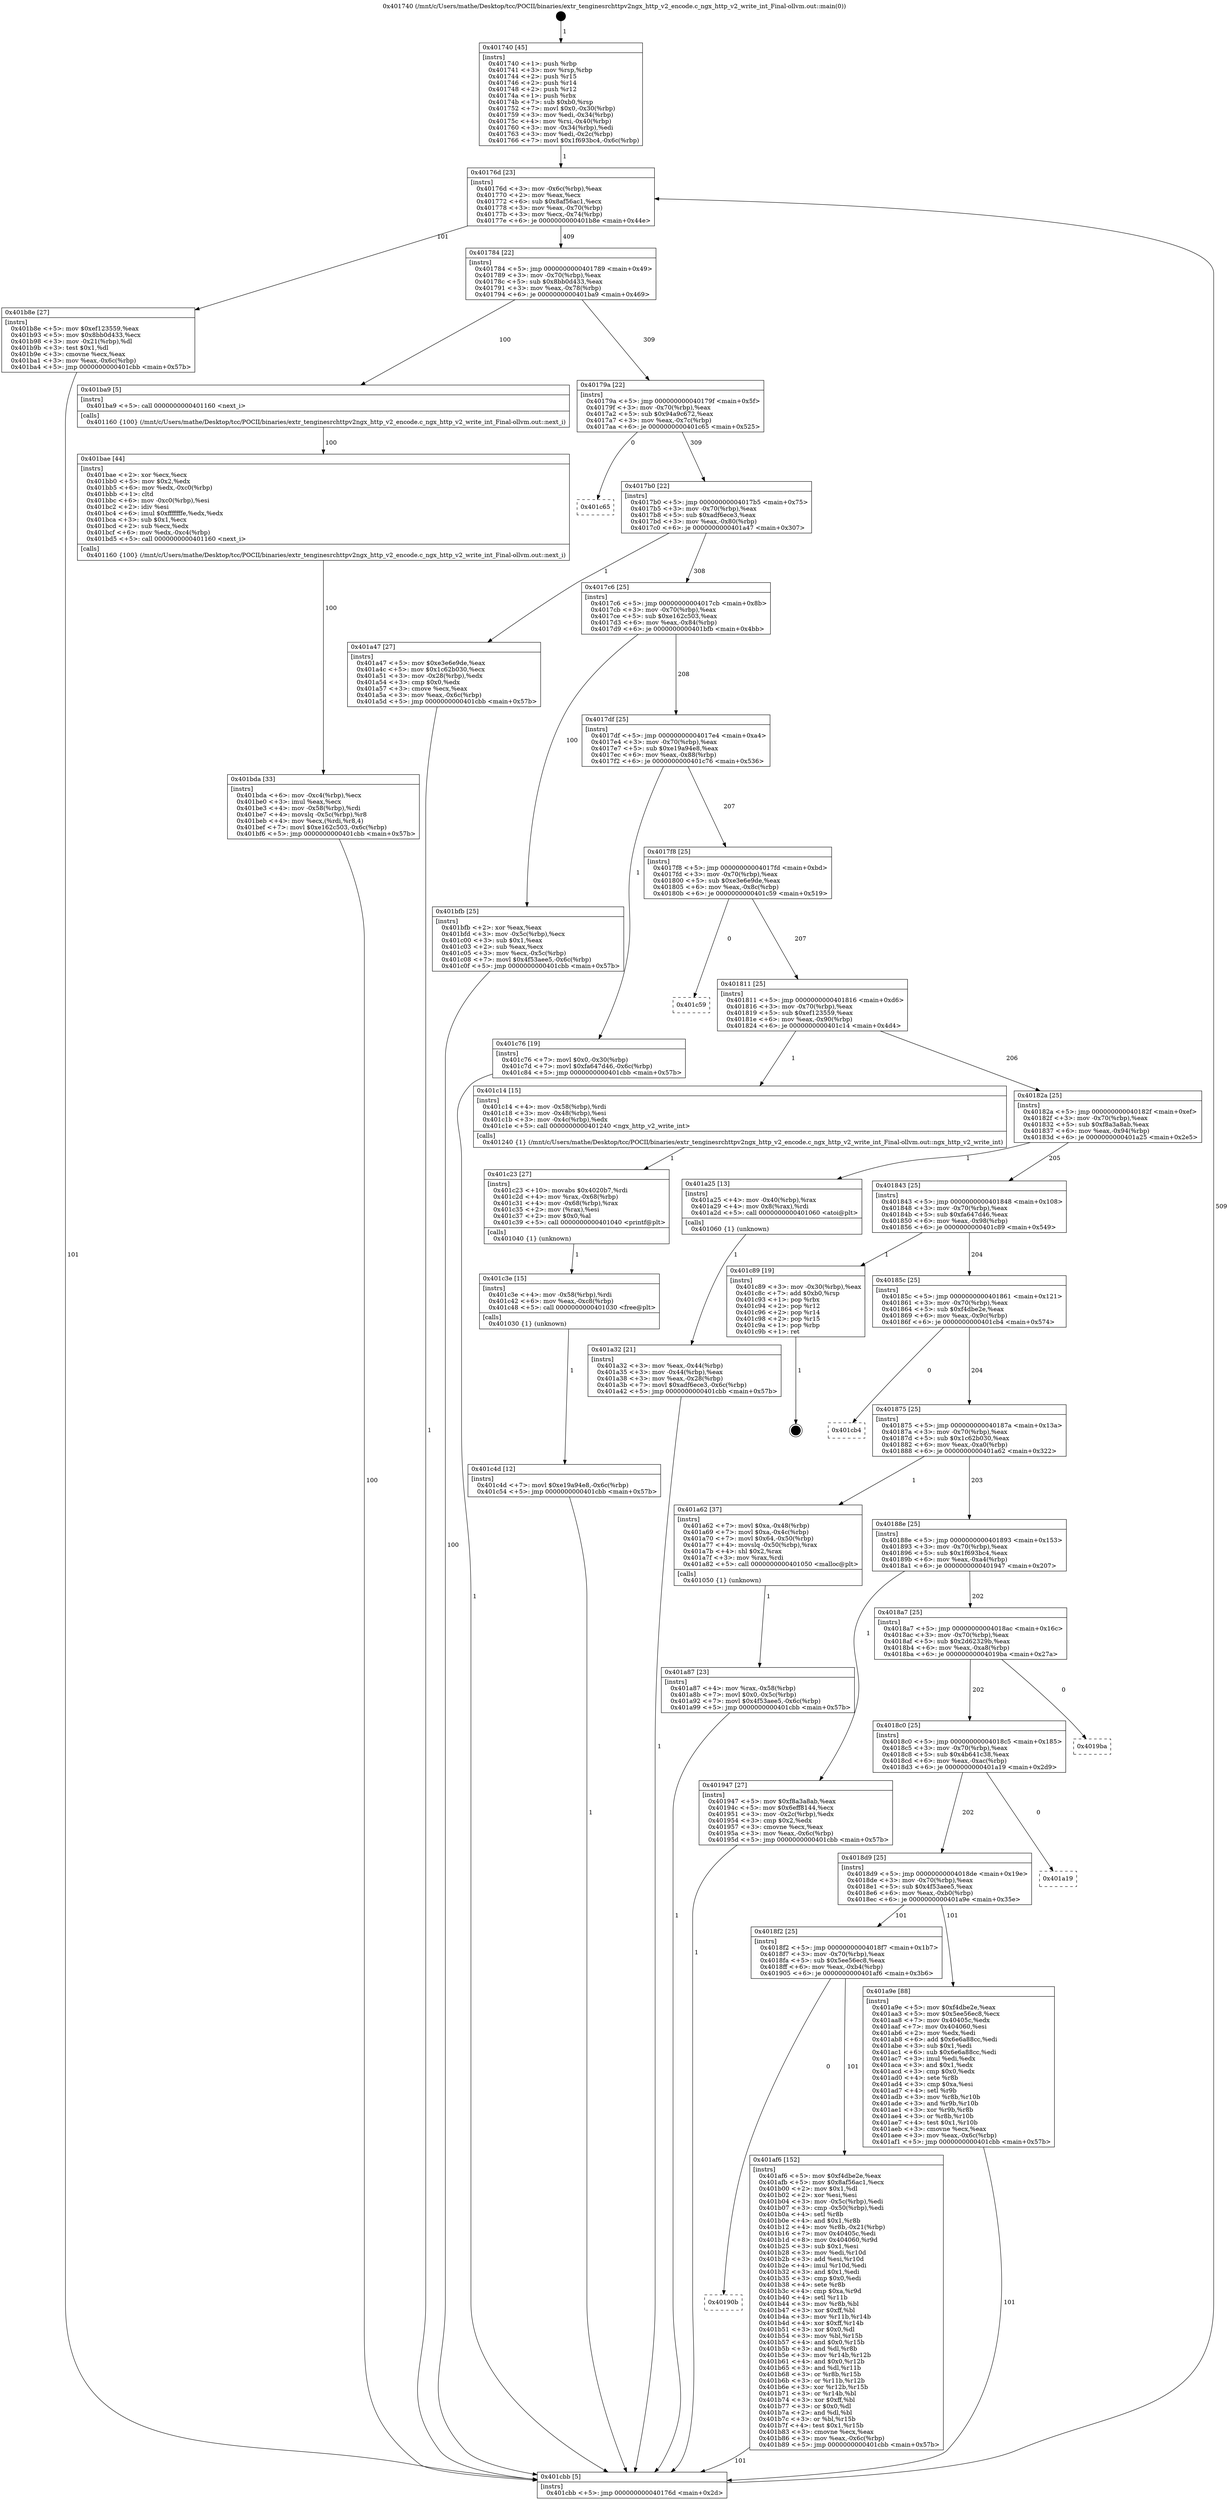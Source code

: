 digraph "0x401740" {
  label = "0x401740 (/mnt/c/Users/mathe/Desktop/tcc/POCII/binaries/extr_tenginesrchttpv2ngx_http_v2_encode.c_ngx_http_v2_write_int_Final-ollvm.out::main(0))"
  labelloc = "t"
  node[shape=record]

  Entry [label="",width=0.3,height=0.3,shape=circle,fillcolor=black,style=filled]
  "0x40176d" [label="{
     0x40176d [23]\l
     | [instrs]\l
     &nbsp;&nbsp;0x40176d \<+3\>: mov -0x6c(%rbp),%eax\l
     &nbsp;&nbsp;0x401770 \<+2\>: mov %eax,%ecx\l
     &nbsp;&nbsp;0x401772 \<+6\>: sub $0x8af56ac1,%ecx\l
     &nbsp;&nbsp;0x401778 \<+3\>: mov %eax,-0x70(%rbp)\l
     &nbsp;&nbsp;0x40177b \<+3\>: mov %ecx,-0x74(%rbp)\l
     &nbsp;&nbsp;0x40177e \<+6\>: je 0000000000401b8e \<main+0x44e\>\l
  }"]
  "0x401b8e" [label="{
     0x401b8e [27]\l
     | [instrs]\l
     &nbsp;&nbsp;0x401b8e \<+5\>: mov $0xef123559,%eax\l
     &nbsp;&nbsp;0x401b93 \<+5\>: mov $0x8bb0d433,%ecx\l
     &nbsp;&nbsp;0x401b98 \<+3\>: mov -0x21(%rbp),%dl\l
     &nbsp;&nbsp;0x401b9b \<+3\>: test $0x1,%dl\l
     &nbsp;&nbsp;0x401b9e \<+3\>: cmovne %ecx,%eax\l
     &nbsp;&nbsp;0x401ba1 \<+3\>: mov %eax,-0x6c(%rbp)\l
     &nbsp;&nbsp;0x401ba4 \<+5\>: jmp 0000000000401cbb \<main+0x57b\>\l
  }"]
  "0x401784" [label="{
     0x401784 [22]\l
     | [instrs]\l
     &nbsp;&nbsp;0x401784 \<+5\>: jmp 0000000000401789 \<main+0x49\>\l
     &nbsp;&nbsp;0x401789 \<+3\>: mov -0x70(%rbp),%eax\l
     &nbsp;&nbsp;0x40178c \<+5\>: sub $0x8bb0d433,%eax\l
     &nbsp;&nbsp;0x401791 \<+3\>: mov %eax,-0x78(%rbp)\l
     &nbsp;&nbsp;0x401794 \<+6\>: je 0000000000401ba9 \<main+0x469\>\l
  }"]
  Exit [label="",width=0.3,height=0.3,shape=circle,fillcolor=black,style=filled,peripheries=2]
  "0x401ba9" [label="{
     0x401ba9 [5]\l
     | [instrs]\l
     &nbsp;&nbsp;0x401ba9 \<+5\>: call 0000000000401160 \<next_i\>\l
     | [calls]\l
     &nbsp;&nbsp;0x401160 \{100\} (/mnt/c/Users/mathe/Desktop/tcc/POCII/binaries/extr_tenginesrchttpv2ngx_http_v2_encode.c_ngx_http_v2_write_int_Final-ollvm.out::next_i)\l
  }"]
  "0x40179a" [label="{
     0x40179a [22]\l
     | [instrs]\l
     &nbsp;&nbsp;0x40179a \<+5\>: jmp 000000000040179f \<main+0x5f\>\l
     &nbsp;&nbsp;0x40179f \<+3\>: mov -0x70(%rbp),%eax\l
     &nbsp;&nbsp;0x4017a2 \<+5\>: sub $0x94a9c672,%eax\l
     &nbsp;&nbsp;0x4017a7 \<+3\>: mov %eax,-0x7c(%rbp)\l
     &nbsp;&nbsp;0x4017aa \<+6\>: je 0000000000401c65 \<main+0x525\>\l
  }"]
  "0x401c4d" [label="{
     0x401c4d [12]\l
     | [instrs]\l
     &nbsp;&nbsp;0x401c4d \<+7\>: movl $0xe19a94e8,-0x6c(%rbp)\l
     &nbsp;&nbsp;0x401c54 \<+5\>: jmp 0000000000401cbb \<main+0x57b\>\l
  }"]
  "0x401c65" [label="{
     0x401c65\l
  }", style=dashed]
  "0x4017b0" [label="{
     0x4017b0 [22]\l
     | [instrs]\l
     &nbsp;&nbsp;0x4017b0 \<+5\>: jmp 00000000004017b5 \<main+0x75\>\l
     &nbsp;&nbsp;0x4017b5 \<+3\>: mov -0x70(%rbp),%eax\l
     &nbsp;&nbsp;0x4017b8 \<+5\>: sub $0xadf6ece3,%eax\l
     &nbsp;&nbsp;0x4017bd \<+3\>: mov %eax,-0x80(%rbp)\l
     &nbsp;&nbsp;0x4017c0 \<+6\>: je 0000000000401a47 \<main+0x307\>\l
  }"]
  "0x401c3e" [label="{
     0x401c3e [15]\l
     | [instrs]\l
     &nbsp;&nbsp;0x401c3e \<+4\>: mov -0x58(%rbp),%rdi\l
     &nbsp;&nbsp;0x401c42 \<+6\>: mov %eax,-0xc8(%rbp)\l
     &nbsp;&nbsp;0x401c48 \<+5\>: call 0000000000401030 \<free@plt\>\l
     | [calls]\l
     &nbsp;&nbsp;0x401030 \{1\} (unknown)\l
  }"]
  "0x401a47" [label="{
     0x401a47 [27]\l
     | [instrs]\l
     &nbsp;&nbsp;0x401a47 \<+5\>: mov $0xe3e6e9de,%eax\l
     &nbsp;&nbsp;0x401a4c \<+5\>: mov $0x1c62b030,%ecx\l
     &nbsp;&nbsp;0x401a51 \<+3\>: mov -0x28(%rbp),%edx\l
     &nbsp;&nbsp;0x401a54 \<+3\>: cmp $0x0,%edx\l
     &nbsp;&nbsp;0x401a57 \<+3\>: cmove %ecx,%eax\l
     &nbsp;&nbsp;0x401a5a \<+3\>: mov %eax,-0x6c(%rbp)\l
     &nbsp;&nbsp;0x401a5d \<+5\>: jmp 0000000000401cbb \<main+0x57b\>\l
  }"]
  "0x4017c6" [label="{
     0x4017c6 [25]\l
     | [instrs]\l
     &nbsp;&nbsp;0x4017c6 \<+5\>: jmp 00000000004017cb \<main+0x8b\>\l
     &nbsp;&nbsp;0x4017cb \<+3\>: mov -0x70(%rbp),%eax\l
     &nbsp;&nbsp;0x4017ce \<+5\>: sub $0xe162c503,%eax\l
     &nbsp;&nbsp;0x4017d3 \<+6\>: mov %eax,-0x84(%rbp)\l
     &nbsp;&nbsp;0x4017d9 \<+6\>: je 0000000000401bfb \<main+0x4bb\>\l
  }"]
  "0x401c23" [label="{
     0x401c23 [27]\l
     | [instrs]\l
     &nbsp;&nbsp;0x401c23 \<+10\>: movabs $0x4020b7,%rdi\l
     &nbsp;&nbsp;0x401c2d \<+4\>: mov %rax,-0x68(%rbp)\l
     &nbsp;&nbsp;0x401c31 \<+4\>: mov -0x68(%rbp),%rax\l
     &nbsp;&nbsp;0x401c35 \<+2\>: mov (%rax),%esi\l
     &nbsp;&nbsp;0x401c37 \<+2\>: mov $0x0,%al\l
     &nbsp;&nbsp;0x401c39 \<+5\>: call 0000000000401040 \<printf@plt\>\l
     | [calls]\l
     &nbsp;&nbsp;0x401040 \{1\} (unknown)\l
  }"]
  "0x401bfb" [label="{
     0x401bfb [25]\l
     | [instrs]\l
     &nbsp;&nbsp;0x401bfb \<+2\>: xor %eax,%eax\l
     &nbsp;&nbsp;0x401bfd \<+3\>: mov -0x5c(%rbp),%ecx\l
     &nbsp;&nbsp;0x401c00 \<+3\>: sub $0x1,%eax\l
     &nbsp;&nbsp;0x401c03 \<+2\>: sub %eax,%ecx\l
     &nbsp;&nbsp;0x401c05 \<+3\>: mov %ecx,-0x5c(%rbp)\l
     &nbsp;&nbsp;0x401c08 \<+7\>: movl $0x4f53aee5,-0x6c(%rbp)\l
     &nbsp;&nbsp;0x401c0f \<+5\>: jmp 0000000000401cbb \<main+0x57b\>\l
  }"]
  "0x4017df" [label="{
     0x4017df [25]\l
     | [instrs]\l
     &nbsp;&nbsp;0x4017df \<+5\>: jmp 00000000004017e4 \<main+0xa4\>\l
     &nbsp;&nbsp;0x4017e4 \<+3\>: mov -0x70(%rbp),%eax\l
     &nbsp;&nbsp;0x4017e7 \<+5\>: sub $0xe19a94e8,%eax\l
     &nbsp;&nbsp;0x4017ec \<+6\>: mov %eax,-0x88(%rbp)\l
     &nbsp;&nbsp;0x4017f2 \<+6\>: je 0000000000401c76 \<main+0x536\>\l
  }"]
  "0x401bda" [label="{
     0x401bda [33]\l
     | [instrs]\l
     &nbsp;&nbsp;0x401bda \<+6\>: mov -0xc4(%rbp),%ecx\l
     &nbsp;&nbsp;0x401be0 \<+3\>: imul %eax,%ecx\l
     &nbsp;&nbsp;0x401be3 \<+4\>: mov -0x58(%rbp),%rdi\l
     &nbsp;&nbsp;0x401be7 \<+4\>: movslq -0x5c(%rbp),%r8\l
     &nbsp;&nbsp;0x401beb \<+4\>: mov %ecx,(%rdi,%r8,4)\l
     &nbsp;&nbsp;0x401bef \<+7\>: movl $0xe162c503,-0x6c(%rbp)\l
     &nbsp;&nbsp;0x401bf6 \<+5\>: jmp 0000000000401cbb \<main+0x57b\>\l
  }"]
  "0x401c76" [label="{
     0x401c76 [19]\l
     | [instrs]\l
     &nbsp;&nbsp;0x401c76 \<+7\>: movl $0x0,-0x30(%rbp)\l
     &nbsp;&nbsp;0x401c7d \<+7\>: movl $0xfa647d46,-0x6c(%rbp)\l
     &nbsp;&nbsp;0x401c84 \<+5\>: jmp 0000000000401cbb \<main+0x57b\>\l
  }"]
  "0x4017f8" [label="{
     0x4017f8 [25]\l
     | [instrs]\l
     &nbsp;&nbsp;0x4017f8 \<+5\>: jmp 00000000004017fd \<main+0xbd\>\l
     &nbsp;&nbsp;0x4017fd \<+3\>: mov -0x70(%rbp),%eax\l
     &nbsp;&nbsp;0x401800 \<+5\>: sub $0xe3e6e9de,%eax\l
     &nbsp;&nbsp;0x401805 \<+6\>: mov %eax,-0x8c(%rbp)\l
     &nbsp;&nbsp;0x40180b \<+6\>: je 0000000000401c59 \<main+0x519\>\l
  }"]
  "0x401bae" [label="{
     0x401bae [44]\l
     | [instrs]\l
     &nbsp;&nbsp;0x401bae \<+2\>: xor %ecx,%ecx\l
     &nbsp;&nbsp;0x401bb0 \<+5\>: mov $0x2,%edx\l
     &nbsp;&nbsp;0x401bb5 \<+6\>: mov %edx,-0xc0(%rbp)\l
     &nbsp;&nbsp;0x401bbb \<+1\>: cltd\l
     &nbsp;&nbsp;0x401bbc \<+6\>: mov -0xc0(%rbp),%esi\l
     &nbsp;&nbsp;0x401bc2 \<+2\>: idiv %esi\l
     &nbsp;&nbsp;0x401bc4 \<+6\>: imul $0xfffffffe,%edx,%edx\l
     &nbsp;&nbsp;0x401bca \<+3\>: sub $0x1,%ecx\l
     &nbsp;&nbsp;0x401bcd \<+2\>: sub %ecx,%edx\l
     &nbsp;&nbsp;0x401bcf \<+6\>: mov %edx,-0xc4(%rbp)\l
     &nbsp;&nbsp;0x401bd5 \<+5\>: call 0000000000401160 \<next_i\>\l
     | [calls]\l
     &nbsp;&nbsp;0x401160 \{100\} (/mnt/c/Users/mathe/Desktop/tcc/POCII/binaries/extr_tenginesrchttpv2ngx_http_v2_encode.c_ngx_http_v2_write_int_Final-ollvm.out::next_i)\l
  }"]
  "0x401c59" [label="{
     0x401c59\l
  }", style=dashed]
  "0x401811" [label="{
     0x401811 [25]\l
     | [instrs]\l
     &nbsp;&nbsp;0x401811 \<+5\>: jmp 0000000000401816 \<main+0xd6\>\l
     &nbsp;&nbsp;0x401816 \<+3\>: mov -0x70(%rbp),%eax\l
     &nbsp;&nbsp;0x401819 \<+5\>: sub $0xef123559,%eax\l
     &nbsp;&nbsp;0x40181e \<+6\>: mov %eax,-0x90(%rbp)\l
     &nbsp;&nbsp;0x401824 \<+6\>: je 0000000000401c14 \<main+0x4d4\>\l
  }"]
  "0x40190b" [label="{
     0x40190b\l
  }", style=dashed]
  "0x401c14" [label="{
     0x401c14 [15]\l
     | [instrs]\l
     &nbsp;&nbsp;0x401c14 \<+4\>: mov -0x58(%rbp),%rdi\l
     &nbsp;&nbsp;0x401c18 \<+3\>: mov -0x48(%rbp),%esi\l
     &nbsp;&nbsp;0x401c1b \<+3\>: mov -0x4c(%rbp),%edx\l
     &nbsp;&nbsp;0x401c1e \<+5\>: call 0000000000401240 \<ngx_http_v2_write_int\>\l
     | [calls]\l
     &nbsp;&nbsp;0x401240 \{1\} (/mnt/c/Users/mathe/Desktop/tcc/POCII/binaries/extr_tenginesrchttpv2ngx_http_v2_encode.c_ngx_http_v2_write_int_Final-ollvm.out::ngx_http_v2_write_int)\l
  }"]
  "0x40182a" [label="{
     0x40182a [25]\l
     | [instrs]\l
     &nbsp;&nbsp;0x40182a \<+5\>: jmp 000000000040182f \<main+0xef\>\l
     &nbsp;&nbsp;0x40182f \<+3\>: mov -0x70(%rbp),%eax\l
     &nbsp;&nbsp;0x401832 \<+5\>: sub $0xf8a3a8ab,%eax\l
     &nbsp;&nbsp;0x401837 \<+6\>: mov %eax,-0x94(%rbp)\l
     &nbsp;&nbsp;0x40183d \<+6\>: je 0000000000401a25 \<main+0x2e5\>\l
  }"]
  "0x401af6" [label="{
     0x401af6 [152]\l
     | [instrs]\l
     &nbsp;&nbsp;0x401af6 \<+5\>: mov $0xf4dbe2e,%eax\l
     &nbsp;&nbsp;0x401afb \<+5\>: mov $0x8af56ac1,%ecx\l
     &nbsp;&nbsp;0x401b00 \<+2\>: mov $0x1,%dl\l
     &nbsp;&nbsp;0x401b02 \<+2\>: xor %esi,%esi\l
     &nbsp;&nbsp;0x401b04 \<+3\>: mov -0x5c(%rbp),%edi\l
     &nbsp;&nbsp;0x401b07 \<+3\>: cmp -0x50(%rbp),%edi\l
     &nbsp;&nbsp;0x401b0a \<+4\>: setl %r8b\l
     &nbsp;&nbsp;0x401b0e \<+4\>: and $0x1,%r8b\l
     &nbsp;&nbsp;0x401b12 \<+4\>: mov %r8b,-0x21(%rbp)\l
     &nbsp;&nbsp;0x401b16 \<+7\>: mov 0x40405c,%edi\l
     &nbsp;&nbsp;0x401b1d \<+8\>: mov 0x404060,%r9d\l
     &nbsp;&nbsp;0x401b25 \<+3\>: sub $0x1,%esi\l
     &nbsp;&nbsp;0x401b28 \<+3\>: mov %edi,%r10d\l
     &nbsp;&nbsp;0x401b2b \<+3\>: add %esi,%r10d\l
     &nbsp;&nbsp;0x401b2e \<+4\>: imul %r10d,%edi\l
     &nbsp;&nbsp;0x401b32 \<+3\>: and $0x1,%edi\l
     &nbsp;&nbsp;0x401b35 \<+3\>: cmp $0x0,%edi\l
     &nbsp;&nbsp;0x401b38 \<+4\>: sete %r8b\l
     &nbsp;&nbsp;0x401b3c \<+4\>: cmp $0xa,%r9d\l
     &nbsp;&nbsp;0x401b40 \<+4\>: setl %r11b\l
     &nbsp;&nbsp;0x401b44 \<+3\>: mov %r8b,%bl\l
     &nbsp;&nbsp;0x401b47 \<+3\>: xor $0xff,%bl\l
     &nbsp;&nbsp;0x401b4a \<+3\>: mov %r11b,%r14b\l
     &nbsp;&nbsp;0x401b4d \<+4\>: xor $0xff,%r14b\l
     &nbsp;&nbsp;0x401b51 \<+3\>: xor $0x0,%dl\l
     &nbsp;&nbsp;0x401b54 \<+3\>: mov %bl,%r15b\l
     &nbsp;&nbsp;0x401b57 \<+4\>: and $0x0,%r15b\l
     &nbsp;&nbsp;0x401b5b \<+3\>: and %dl,%r8b\l
     &nbsp;&nbsp;0x401b5e \<+3\>: mov %r14b,%r12b\l
     &nbsp;&nbsp;0x401b61 \<+4\>: and $0x0,%r12b\l
     &nbsp;&nbsp;0x401b65 \<+3\>: and %dl,%r11b\l
     &nbsp;&nbsp;0x401b68 \<+3\>: or %r8b,%r15b\l
     &nbsp;&nbsp;0x401b6b \<+3\>: or %r11b,%r12b\l
     &nbsp;&nbsp;0x401b6e \<+3\>: xor %r12b,%r15b\l
     &nbsp;&nbsp;0x401b71 \<+3\>: or %r14b,%bl\l
     &nbsp;&nbsp;0x401b74 \<+3\>: xor $0xff,%bl\l
     &nbsp;&nbsp;0x401b77 \<+3\>: or $0x0,%dl\l
     &nbsp;&nbsp;0x401b7a \<+2\>: and %dl,%bl\l
     &nbsp;&nbsp;0x401b7c \<+3\>: or %bl,%r15b\l
     &nbsp;&nbsp;0x401b7f \<+4\>: test $0x1,%r15b\l
     &nbsp;&nbsp;0x401b83 \<+3\>: cmovne %ecx,%eax\l
     &nbsp;&nbsp;0x401b86 \<+3\>: mov %eax,-0x6c(%rbp)\l
     &nbsp;&nbsp;0x401b89 \<+5\>: jmp 0000000000401cbb \<main+0x57b\>\l
  }"]
  "0x401a25" [label="{
     0x401a25 [13]\l
     | [instrs]\l
     &nbsp;&nbsp;0x401a25 \<+4\>: mov -0x40(%rbp),%rax\l
     &nbsp;&nbsp;0x401a29 \<+4\>: mov 0x8(%rax),%rdi\l
     &nbsp;&nbsp;0x401a2d \<+5\>: call 0000000000401060 \<atoi@plt\>\l
     | [calls]\l
     &nbsp;&nbsp;0x401060 \{1\} (unknown)\l
  }"]
  "0x401843" [label="{
     0x401843 [25]\l
     | [instrs]\l
     &nbsp;&nbsp;0x401843 \<+5\>: jmp 0000000000401848 \<main+0x108\>\l
     &nbsp;&nbsp;0x401848 \<+3\>: mov -0x70(%rbp),%eax\l
     &nbsp;&nbsp;0x40184b \<+5\>: sub $0xfa647d46,%eax\l
     &nbsp;&nbsp;0x401850 \<+6\>: mov %eax,-0x98(%rbp)\l
     &nbsp;&nbsp;0x401856 \<+6\>: je 0000000000401c89 \<main+0x549\>\l
  }"]
  "0x4018f2" [label="{
     0x4018f2 [25]\l
     | [instrs]\l
     &nbsp;&nbsp;0x4018f2 \<+5\>: jmp 00000000004018f7 \<main+0x1b7\>\l
     &nbsp;&nbsp;0x4018f7 \<+3\>: mov -0x70(%rbp),%eax\l
     &nbsp;&nbsp;0x4018fa \<+5\>: sub $0x5ee56ec8,%eax\l
     &nbsp;&nbsp;0x4018ff \<+6\>: mov %eax,-0xb4(%rbp)\l
     &nbsp;&nbsp;0x401905 \<+6\>: je 0000000000401af6 \<main+0x3b6\>\l
  }"]
  "0x401c89" [label="{
     0x401c89 [19]\l
     | [instrs]\l
     &nbsp;&nbsp;0x401c89 \<+3\>: mov -0x30(%rbp),%eax\l
     &nbsp;&nbsp;0x401c8c \<+7\>: add $0xb0,%rsp\l
     &nbsp;&nbsp;0x401c93 \<+1\>: pop %rbx\l
     &nbsp;&nbsp;0x401c94 \<+2\>: pop %r12\l
     &nbsp;&nbsp;0x401c96 \<+2\>: pop %r14\l
     &nbsp;&nbsp;0x401c98 \<+2\>: pop %r15\l
     &nbsp;&nbsp;0x401c9a \<+1\>: pop %rbp\l
     &nbsp;&nbsp;0x401c9b \<+1\>: ret\l
  }"]
  "0x40185c" [label="{
     0x40185c [25]\l
     | [instrs]\l
     &nbsp;&nbsp;0x40185c \<+5\>: jmp 0000000000401861 \<main+0x121\>\l
     &nbsp;&nbsp;0x401861 \<+3\>: mov -0x70(%rbp),%eax\l
     &nbsp;&nbsp;0x401864 \<+5\>: sub $0xf4dbe2e,%eax\l
     &nbsp;&nbsp;0x401869 \<+6\>: mov %eax,-0x9c(%rbp)\l
     &nbsp;&nbsp;0x40186f \<+6\>: je 0000000000401cb4 \<main+0x574\>\l
  }"]
  "0x401a9e" [label="{
     0x401a9e [88]\l
     | [instrs]\l
     &nbsp;&nbsp;0x401a9e \<+5\>: mov $0xf4dbe2e,%eax\l
     &nbsp;&nbsp;0x401aa3 \<+5\>: mov $0x5ee56ec8,%ecx\l
     &nbsp;&nbsp;0x401aa8 \<+7\>: mov 0x40405c,%edx\l
     &nbsp;&nbsp;0x401aaf \<+7\>: mov 0x404060,%esi\l
     &nbsp;&nbsp;0x401ab6 \<+2\>: mov %edx,%edi\l
     &nbsp;&nbsp;0x401ab8 \<+6\>: add $0x6e6a88cc,%edi\l
     &nbsp;&nbsp;0x401abe \<+3\>: sub $0x1,%edi\l
     &nbsp;&nbsp;0x401ac1 \<+6\>: sub $0x6e6a88cc,%edi\l
     &nbsp;&nbsp;0x401ac7 \<+3\>: imul %edi,%edx\l
     &nbsp;&nbsp;0x401aca \<+3\>: and $0x1,%edx\l
     &nbsp;&nbsp;0x401acd \<+3\>: cmp $0x0,%edx\l
     &nbsp;&nbsp;0x401ad0 \<+4\>: sete %r8b\l
     &nbsp;&nbsp;0x401ad4 \<+3\>: cmp $0xa,%esi\l
     &nbsp;&nbsp;0x401ad7 \<+4\>: setl %r9b\l
     &nbsp;&nbsp;0x401adb \<+3\>: mov %r8b,%r10b\l
     &nbsp;&nbsp;0x401ade \<+3\>: and %r9b,%r10b\l
     &nbsp;&nbsp;0x401ae1 \<+3\>: xor %r9b,%r8b\l
     &nbsp;&nbsp;0x401ae4 \<+3\>: or %r8b,%r10b\l
     &nbsp;&nbsp;0x401ae7 \<+4\>: test $0x1,%r10b\l
     &nbsp;&nbsp;0x401aeb \<+3\>: cmovne %ecx,%eax\l
     &nbsp;&nbsp;0x401aee \<+3\>: mov %eax,-0x6c(%rbp)\l
     &nbsp;&nbsp;0x401af1 \<+5\>: jmp 0000000000401cbb \<main+0x57b\>\l
  }"]
  "0x401cb4" [label="{
     0x401cb4\l
  }", style=dashed]
  "0x401875" [label="{
     0x401875 [25]\l
     | [instrs]\l
     &nbsp;&nbsp;0x401875 \<+5\>: jmp 000000000040187a \<main+0x13a\>\l
     &nbsp;&nbsp;0x40187a \<+3\>: mov -0x70(%rbp),%eax\l
     &nbsp;&nbsp;0x40187d \<+5\>: sub $0x1c62b030,%eax\l
     &nbsp;&nbsp;0x401882 \<+6\>: mov %eax,-0xa0(%rbp)\l
     &nbsp;&nbsp;0x401888 \<+6\>: je 0000000000401a62 \<main+0x322\>\l
  }"]
  "0x4018d9" [label="{
     0x4018d9 [25]\l
     | [instrs]\l
     &nbsp;&nbsp;0x4018d9 \<+5\>: jmp 00000000004018de \<main+0x19e\>\l
     &nbsp;&nbsp;0x4018de \<+3\>: mov -0x70(%rbp),%eax\l
     &nbsp;&nbsp;0x4018e1 \<+5\>: sub $0x4f53aee5,%eax\l
     &nbsp;&nbsp;0x4018e6 \<+6\>: mov %eax,-0xb0(%rbp)\l
     &nbsp;&nbsp;0x4018ec \<+6\>: je 0000000000401a9e \<main+0x35e\>\l
  }"]
  "0x401a62" [label="{
     0x401a62 [37]\l
     | [instrs]\l
     &nbsp;&nbsp;0x401a62 \<+7\>: movl $0xa,-0x48(%rbp)\l
     &nbsp;&nbsp;0x401a69 \<+7\>: movl $0xa,-0x4c(%rbp)\l
     &nbsp;&nbsp;0x401a70 \<+7\>: movl $0x64,-0x50(%rbp)\l
     &nbsp;&nbsp;0x401a77 \<+4\>: movslq -0x50(%rbp),%rax\l
     &nbsp;&nbsp;0x401a7b \<+4\>: shl $0x2,%rax\l
     &nbsp;&nbsp;0x401a7f \<+3\>: mov %rax,%rdi\l
     &nbsp;&nbsp;0x401a82 \<+5\>: call 0000000000401050 \<malloc@plt\>\l
     | [calls]\l
     &nbsp;&nbsp;0x401050 \{1\} (unknown)\l
  }"]
  "0x40188e" [label="{
     0x40188e [25]\l
     | [instrs]\l
     &nbsp;&nbsp;0x40188e \<+5\>: jmp 0000000000401893 \<main+0x153\>\l
     &nbsp;&nbsp;0x401893 \<+3\>: mov -0x70(%rbp),%eax\l
     &nbsp;&nbsp;0x401896 \<+5\>: sub $0x1f693bc4,%eax\l
     &nbsp;&nbsp;0x40189b \<+6\>: mov %eax,-0xa4(%rbp)\l
     &nbsp;&nbsp;0x4018a1 \<+6\>: je 0000000000401947 \<main+0x207\>\l
  }"]
  "0x401a19" [label="{
     0x401a19\l
  }", style=dashed]
  "0x401947" [label="{
     0x401947 [27]\l
     | [instrs]\l
     &nbsp;&nbsp;0x401947 \<+5\>: mov $0xf8a3a8ab,%eax\l
     &nbsp;&nbsp;0x40194c \<+5\>: mov $0x6eff8144,%ecx\l
     &nbsp;&nbsp;0x401951 \<+3\>: mov -0x2c(%rbp),%edx\l
     &nbsp;&nbsp;0x401954 \<+3\>: cmp $0x2,%edx\l
     &nbsp;&nbsp;0x401957 \<+3\>: cmovne %ecx,%eax\l
     &nbsp;&nbsp;0x40195a \<+3\>: mov %eax,-0x6c(%rbp)\l
     &nbsp;&nbsp;0x40195d \<+5\>: jmp 0000000000401cbb \<main+0x57b\>\l
  }"]
  "0x4018a7" [label="{
     0x4018a7 [25]\l
     | [instrs]\l
     &nbsp;&nbsp;0x4018a7 \<+5\>: jmp 00000000004018ac \<main+0x16c\>\l
     &nbsp;&nbsp;0x4018ac \<+3\>: mov -0x70(%rbp),%eax\l
     &nbsp;&nbsp;0x4018af \<+5\>: sub $0x2d62329b,%eax\l
     &nbsp;&nbsp;0x4018b4 \<+6\>: mov %eax,-0xa8(%rbp)\l
     &nbsp;&nbsp;0x4018ba \<+6\>: je 00000000004019ba \<main+0x27a\>\l
  }"]
  "0x401cbb" [label="{
     0x401cbb [5]\l
     | [instrs]\l
     &nbsp;&nbsp;0x401cbb \<+5\>: jmp 000000000040176d \<main+0x2d\>\l
  }"]
  "0x401740" [label="{
     0x401740 [45]\l
     | [instrs]\l
     &nbsp;&nbsp;0x401740 \<+1\>: push %rbp\l
     &nbsp;&nbsp;0x401741 \<+3\>: mov %rsp,%rbp\l
     &nbsp;&nbsp;0x401744 \<+2\>: push %r15\l
     &nbsp;&nbsp;0x401746 \<+2\>: push %r14\l
     &nbsp;&nbsp;0x401748 \<+2\>: push %r12\l
     &nbsp;&nbsp;0x40174a \<+1\>: push %rbx\l
     &nbsp;&nbsp;0x40174b \<+7\>: sub $0xb0,%rsp\l
     &nbsp;&nbsp;0x401752 \<+7\>: movl $0x0,-0x30(%rbp)\l
     &nbsp;&nbsp;0x401759 \<+3\>: mov %edi,-0x34(%rbp)\l
     &nbsp;&nbsp;0x40175c \<+4\>: mov %rsi,-0x40(%rbp)\l
     &nbsp;&nbsp;0x401760 \<+3\>: mov -0x34(%rbp),%edi\l
     &nbsp;&nbsp;0x401763 \<+3\>: mov %edi,-0x2c(%rbp)\l
     &nbsp;&nbsp;0x401766 \<+7\>: movl $0x1f693bc4,-0x6c(%rbp)\l
  }"]
  "0x401a32" [label="{
     0x401a32 [21]\l
     | [instrs]\l
     &nbsp;&nbsp;0x401a32 \<+3\>: mov %eax,-0x44(%rbp)\l
     &nbsp;&nbsp;0x401a35 \<+3\>: mov -0x44(%rbp),%eax\l
     &nbsp;&nbsp;0x401a38 \<+3\>: mov %eax,-0x28(%rbp)\l
     &nbsp;&nbsp;0x401a3b \<+7\>: movl $0xadf6ece3,-0x6c(%rbp)\l
     &nbsp;&nbsp;0x401a42 \<+5\>: jmp 0000000000401cbb \<main+0x57b\>\l
  }"]
  "0x401a87" [label="{
     0x401a87 [23]\l
     | [instrs]\l
     &nbsp;&nbsp;0x401a87 \<+4\>: mov %rax,-0x58(%rbp)\l
     &nbsp;&nbsp;0x401a8b \<+7\>: movl $0x0,-0x5c(%rbp)\l
     &nbsp;&nbsp;0x401a92 \<+7\>: movl $0x4f53aee5,-0x6c(%rbp)\l
     &nbsp;&nbsp;0x401a99 \<+5\>: jmp 0000000000401cbb \<main+0x57b\>\l
  }"]
  "0x4018c0" [label="{
     0x4018c0 [25]\l
     | [instrs]\l
     &nbsp;&nbsp;0x4018c0 \<+5\>: jmp 00000000004018c5 \<main+0x185\>\l
     &nbsp;&nbsp;0x4018c5 \<+3\>: mov -0x70(%rbp),%eax\l
     &nbsp;&nbsp;0x4018c8 \<+5\>: sub $0x4b641c38,%eax\l
     &nbsp;&nbsp;0x4018cd \<+6\>: mov %eax,-0xac(%rbp)\l
     &nbsp;&nbsp;0x4018d3 \<+6\>: je 0000000000401a19 \<main+0x2d9\>\l
  }"]
  "0x4019ba" [label="{
     0x4019ba\l
  }", style=dashed]
  Entry -> "0x401740" [label=" 1"]
  "0x40176d" -> "0x401b8e" [label=" 101"]
  "0x40176d" -> "0x401784" [label=" 409"]
  "0x401c89" -> Exit [label=" 1"]
  "0x401784" -> "0x401ba9" [label=" 100"]
  "0x401784" -> "0x40179a" [label=" 309"]
  "0x401c76" -> "0x401cbb" [label=" 1"]
  "0x40179a" -> "0x401c65" [label=" 0"]
  "0x40179a" -> "0x4017b0" [label=" 309"]
  "0x401c4d" -> "0x401cbb" [label=" 1"]
  "0x4017b0" -> "0x401a47" [label=" 1"]
  "0x4017b0" -> "0x4017c6" [label=" 308"]
  "0x401c3e" -> "0x401c4d" [label=" 1"]
  "0x4017c6" -> "0x401bfb" [label=" 100"]
  "0x4017c6" -> "0x4017df" [label=" 208"]
  "0x401c23" -> "0x401c3e" [label=" 1"]
  "0x4017df" -> "0x401c76" [label=" 1"]
  "0x4017df" -> "0x4017f8" [label=" 207"]
  "0x401c14" -> "0x401c23" [label=" 1"]
  "0x4017f8" -> "0x401c59" [label=" 0"]
  "0x4017f8" -> "0x401811" [label=" 207"]
  "0x401bfb" -> "0x401cbb" [label=" 100"]
  "0x401811" -> "0x401c14" [label=" 1"]
  "0x401811" -> "0x40182a" [label=" 206"]
  "0x401bda" -> "0x401cbb" [label=" 100"]
  "0x40182a" -> "0x401a25" [label=" 1"]
  "0x40182a" -> "0x401843" [label=" 205"]
  "0x401bae" -> "0x401bda" [label=" 100"]
  "0x401843" -> "0x401c89" [label=" 1"]
  "0x401843" -> "0x40185c" [label=" 204"]
  "0x401b8e" -> "0x401cbb" [label=" 101"]
  "0x40185c" -> "0x401cb4" [label=" 0"]
  "0x40185c" -> "0x401875" [label=" 204"]
  "0x401af6" -> "0x401cbb" [label=" 101"]
  "0x401875" -> "0x401a62" [label=" 1"]
  "0x401875" -> "0x40188e" [label=" 203"]
  "0x4018f2" -> "0x401af6" [label=" 101"]
  "0x40188e" -> "0x401947" [label=" 1"]
  "0x40188e" -> "0x4018a7" [label=" 202"]
  "0x401947" -> "0x401cbb" [label=" 1"]
  "0x401740" -> "0x40176d" [label=" 1"]
  "0x401cbb" -> "0x40176d" [label=" 509"]
  "0x401a25" -> "0x401a32" [label=" 1"]
  "0x401a32" -> "0x401cbb" [label=" 1"]
  "0x401a47" -> "0x401cbb" [label=" 1"]
  "0x401a62" -> "0x401a87" [label=" 1"]
  "0x401a87" -> "0x401cbb" [label=" 1"]
  "0x401ba9" -> "0x401bae" [label=" 100"]
  "0x4018a7" -> "0x4019ba" [label=" 0"]
  "0x4018a7" -> "0x4018c0" [label=" 202"]
  "0x401a9e" -> "0x401cbb" [label=" 101"]
  "0x4018c0" -> "0x401a19" [label=" 0"]
  "0x4018c0" -> "0x4018d9" [label=" 202"]
  "0x4018f2" -> "0x40190b" [label=" 0"]
  "0x4018d9" -> "0x401a9e" [label=" 101"]
  "0x4018d9" -> "0x4018f2" [label=" 101"]
}

